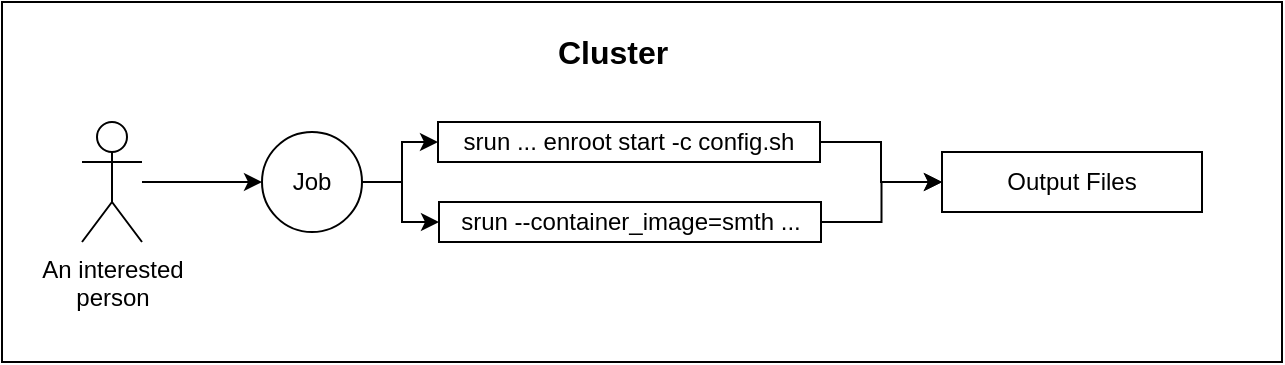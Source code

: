 <mxfile version="24.4.9" type="device">
  <diagram name="Seite-1" id="DJIM9SjTW6uoAVQXRZdD">
    <mxGraphModel dx="1434" dy="786" grid="1" gridSize="10" guides="1" tooltips="1" connect="1" arrows="1" fold="1" page="1" pageScale="1" pageWidth="827" pageHeight="1169" math="0" shadow="0">
      <root>
        <mxCell id="0" />
        <mxCell id="1" parent="0" />
        <mxCell id="10Cf5z64vkOLvICK_RP--1" value="" style="rounded=0;whiteSpace=wrap;html=1;" vertex="1" parent="1">
          <mxGeometry x="100" y="240" width="640" height="180" as="geometry" />
        </mxCell>
        <mxCell id="10Cf5z64vkOLvICK_RP--2" value="Cluster" style="text;html=1;align=center;verticalAlign=middle;resizable=0;points=[];autosize=1;strokeColor=none;fillColor=none;fontSize=16;fontStyle=1" vertex="1" parent="1">
          <mxGeometry x="370" y="250" width="70" height="30" as="geometry" />
        </mxCell>
        <mxCell id="10Cf5z64vkOLvICK_RP--6" value="" style="edgeStyle=orthogonalEdgeStyle;rounded=0;orthogonalLoop=1;jettySize=auto;html=1;" edge="1" parent="1" source="10Cf5z64vkOLvICK_RP--4" target="10Cf5z64vkOLvICK_RP--5">
          <mxGeometry relative="1" as="geometry" />
        </mxCell>
        <mxCell id="10Cf5z64vkOLvICK_RP--4" value="An interested&lt;div&gt;person&lt;/div&gt;" style="shape=umlActor;verticalLabelPosition=bottom;verticalAlign=top;html=1;outlineConnect=0;" vertex="1" parent="1">
          <mxGeometry x="140" y="300" width="30" height="60" as="geometry" />
        </mxCell>
        <mxCell id="10Cf5z64vkOLvICK_RP--9" style="edgeStyle=orthogonalEdgeStyle;rounded=0;orthogonalLoop=1;jettySize=auto;html=1;exitX=1;exitY=0.5;exitDx=0;exitDy=0;entryX=0;entryY=0.5;entryDx=0;entryDy=0;" edge="1" parent="1" source="10Cf5z64vkOLvICK_RP--5" target="10Cf5z64vkOLvICK_RP--7">
          <mxGeometry relative="1" as="geometry" />
        </mxCell>
        <mxCell id="10Cf5z64vkOLvICK_RP--10" style="edgeStyle=orthogonalEdgeStyle;rounded=0;orthogonalLoop=1;jettySize=auto;html=1;exitX=1;exitY=0.5;exitDx=0;exitDy=0;entryX=0;entryY=0.5;entryDx=0;entryDy=0;" edge="1" parent="1" source="10Cf5z64vkOLvICK_RP--5" target="10Cf5z64vkOLvICK_RP--8">
          <mxGeometry relative="1" as="geometry" />
        </mxCell>
        <mxCell id="10Cf5z64vkOLvICK_RP--5" value="Job" style="ellipse;whiteSpace=wrap;html=1;aspect=fixed;" vertex="1" parent="1">
          <mxGeometry x="230" y="305" width="50" height="50" as="geometry" />
        </mxCell>
        <mxCell id="10Cf5z64vkOLvICK_RP--12" style="edgeStyle=orthogonalEdgeStyle;rounded=0;orthogonalLoop=1;jettySize=auto;html=1;exitX=1;exitY=0.5;exitDx=0;exitDy=0;entryX=0;entryY=0.5;entryDx=0;entryDy=0;" edge="1" parent="1" source="10Cf5z64vkOLvICK_RP--7" target="10Cf5z64vkOLvICK_RP--11">
          <mxGeometry relative="1" as="geometry" />
        </mxCell>
        <mxCell id="10Cf5z64vkOLvICK_RP--7" value="srun ... enroot start -c config.sh" style="rounded=0;whiteSpace=wrap;html=1;" vertex="1" parent="1">
          <mxGeometry x="318" y="300" width="191" height="20" as="geometry" />
        </mxCell>
        <mxCell id="10Cf5z64vkOLvICK_RP--13" style="edgeStyle=orthogonalEdgeStyle;rounded=0;orthogonalLoop=1;jettySize=auto;html=1;exitX=1;exitY=0.5;exitDx=0;exitDy=0;entryX=0;entryY=0.5;entryDx=0;entryDy=0;" edge="1" parent="1" source="10Cf5z64vkOLvICK_RP--8" target="10Cf5z64vkOLvICK_RP--11">
          <mxGeometry relative="1" as="geometry" />
        </mxCell>
        <mxCell id="10Cf5z64vkOLvICK_RP--8" value="srun --container_image=smth ..." style="rounded=0;whiteSpace=wrap;html=1;" vertex="1" parent="1">
          <mxGeometry x="318.5" y="340" width="191" height="20" as="geometry" />
        </mxCell>
        <mxCell id="10Cf5z64vkOLvICK_RP--11" value="Output Files" style="rounded=0;whiteSpace=wrap;html=1;" vertex="1" parent="1">
          <mxGeometry x="570" y="315" width="130" height="30" as="geometry" />
        </mxCell>
      </root>
    </mxGraphModel>
  </diagram>
</mxfile>
